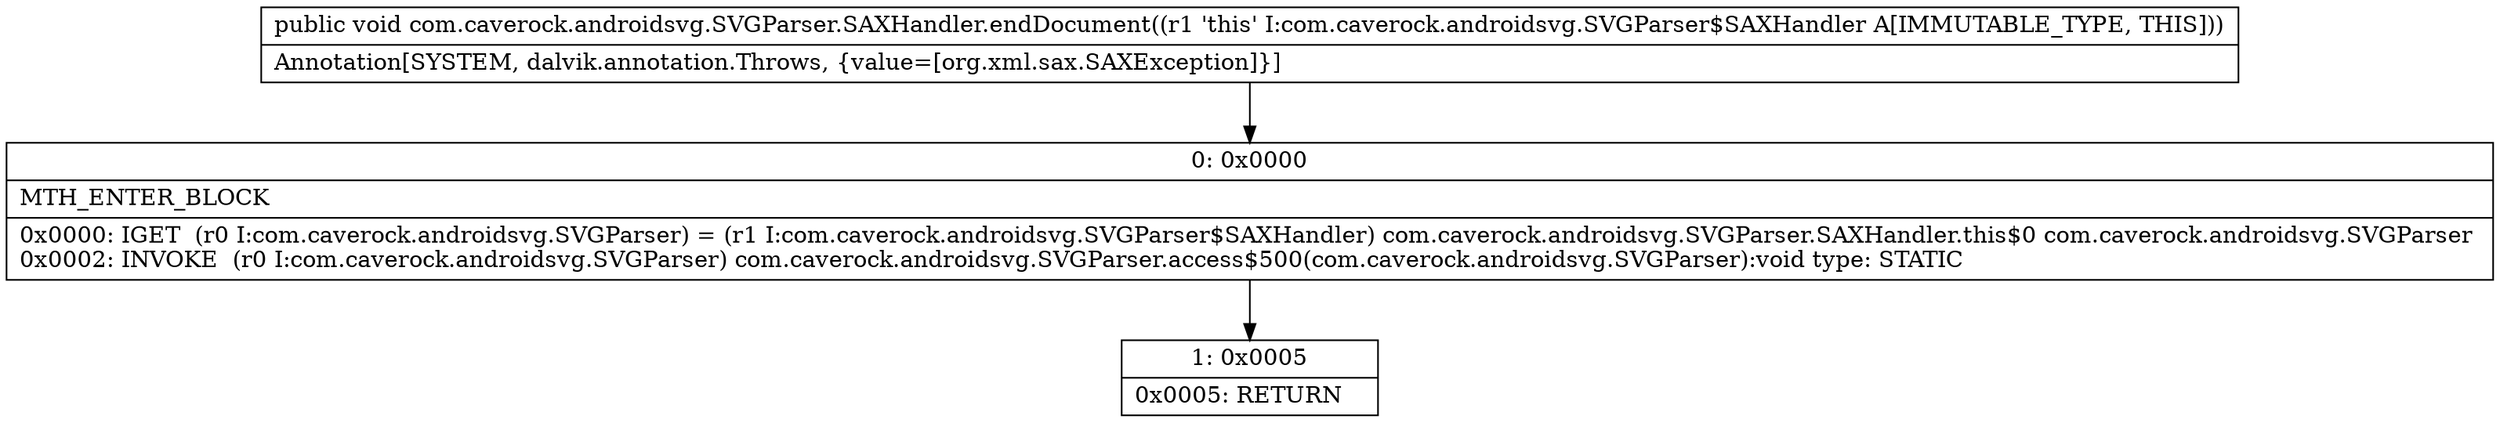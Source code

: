 digraph "CFG forcom.caverock.androidsvg.SVGParser.SAXHandler.endDocument()V" {
Node_0 [shape=record,label="{0\:\ 0x0000|MTH_ENTER_BLOCK\l|0x0000: IGET  (r0 I:com.caverock.androidsvg.SVGParser) = (r1 I:com.caverock.androidsvg.SVGParser$SAXHandler) com.caverock.androidsvg.SVGParser.SAXHandler.this$0 com.caverock.androidsvg.SVGParser \l0x0002: INVOKE  (r0 I:com.caverock.androidsvg.SVGParser) com.caverock.androidsvg.SVGParser.access$500(com.caverock.androidsvg.SVGParser):void type: STATIC \l}"];
Node_1 [shape=record,label="{1\:\ 0x0005|0x0005: RETURN   \l}"];
MethodNode[shape=record,label="{public void com.caverock.androidsvg.SVGParser.SAXHandler.endDocument((r1 'this' I:com.caverock.androidsvg.SVGParser$SAXHandler A[IMMUTABLE_TYPE, THIS]))  | Annotation[SYSTEM, dalvik.annotation.Throws, \{value=[org.xml.sax.SAXException]\}]\l}"];
MethodNode -> Node_0;
Node_0 -> Node_1;
}

